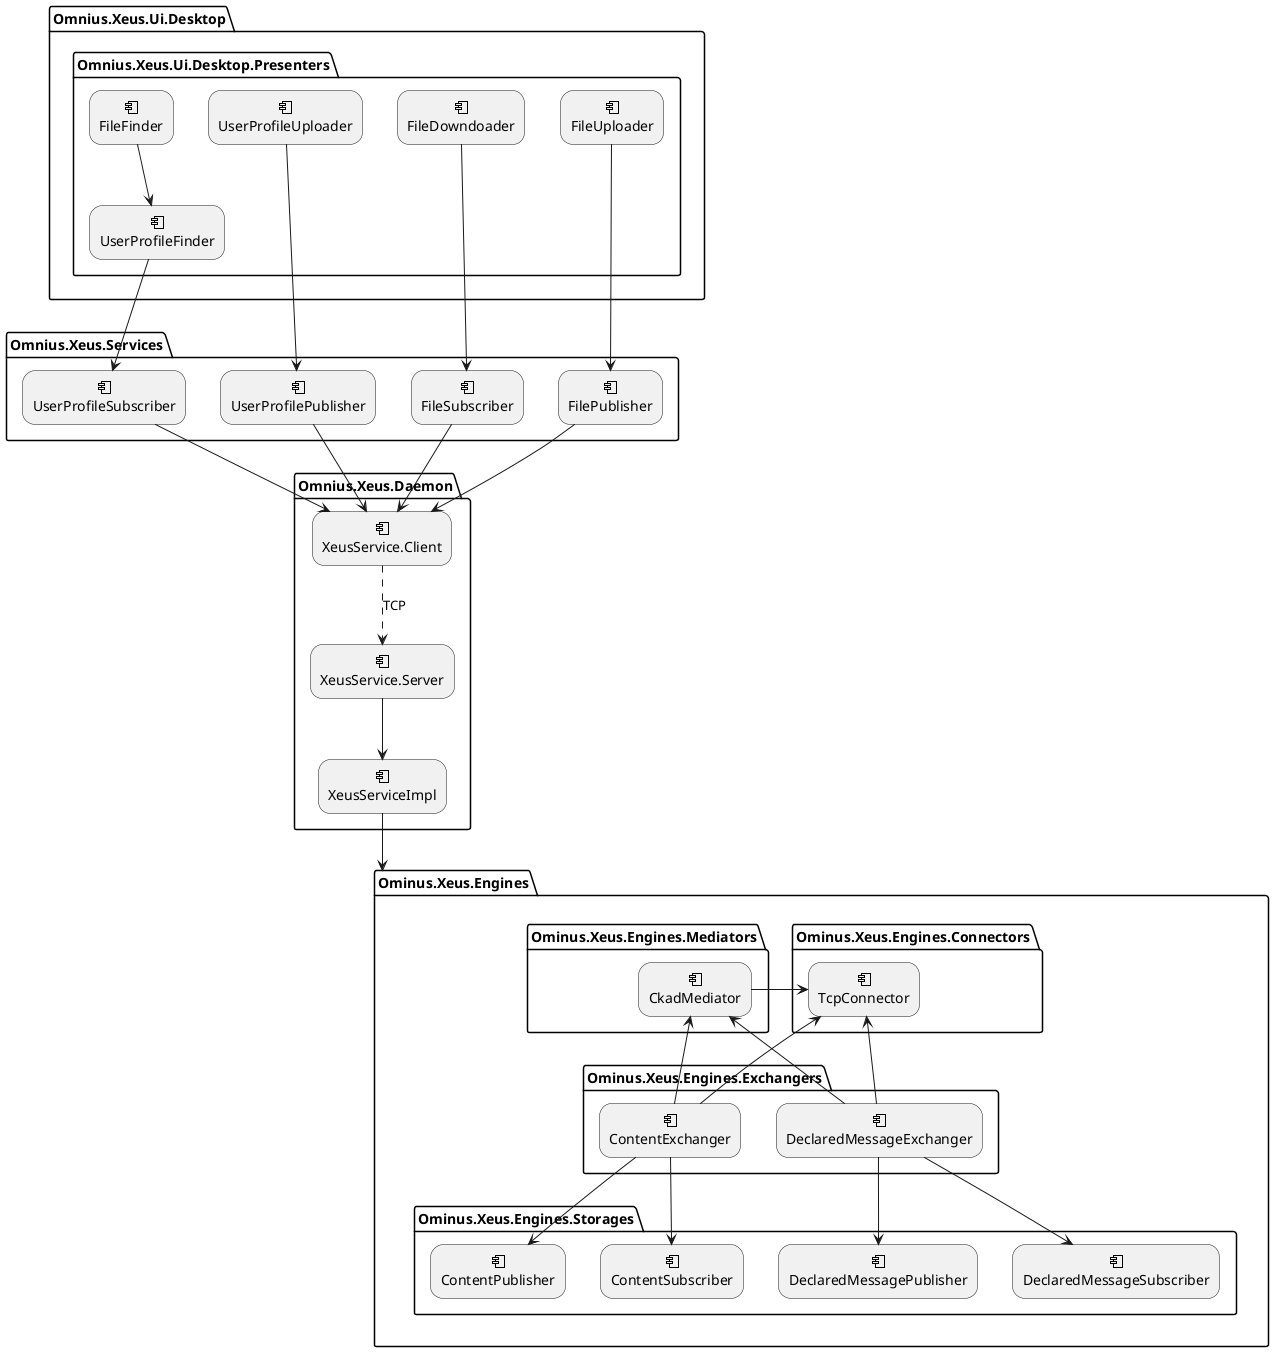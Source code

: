 @startuml

skinparam rectangle<<behavior>> {
	roundCorner 25
}
sprite $component jar:archimate/component

package Omnius.Xeus.Ui.Desktop {
    package Omnius.Xeus.Ui.Desktop.Presenters {
        rectangle UserProfileFinder <<$component>><<behavior>>
        rectangle UserProfileUploader <<$component>><<behavior>>
        rectangle FileFinder <<$component>><<behavior>>
        rectangle FileDowndoader <<$component>><<behavior>>
        rectangle FileUploader <<$component>><<behavior>>
    }
}

package Omnius.Xeus.Services {
    rectangle FilePublisher <<$component>><<behavior>>
    rectangle FileSubscriber <<$component>><<behavior>>
    rectangle UserProfilePublisher <<$component>><<behavior>>
    rectangle UserProfileSubscriber <<$component>><<behavior>>
}

package Omnius.Xeus.Daemon {
    rectangle XeusService.Client <<$component>><<behavior>>
    rectangle XeusService.Server <<$component>><<behavior>>
}

package Omnius.Xeus.Daemon {
    rectangle XeusServiceImpl <<$component>><<behavior>>
}

package Ominus.Xeus.Engines {
    package Ominus.Xeus.Engines.Connectors {
        rectangle TcpConnector <<$component>><<behavior>>
    }
    package Ominus.Xeus.Engines.Exchangers {
        rectangle ContentExchanger <<$component>><<behavior>>
        rectangle DeclaredMessageExchanger <<$component>><<behavior>>
    }
    package Ominus.Xeus.Engines.Mediators {
        rectangle CkadMediator <<$component>><<behavior>>
    }
    package Ominus.Xeus.Engines.Storages {
        rectangle ContentPublisher <<$component>><<behavior>>
        rectangle ContentSubscriber <<$component>><<behavior>>
        rectangle DeclaredMessagePublisher <<$component>><<behavior>>
        rectangle DeclaredMessageSubscriber <<$component>><<behavior>>
    }
}

UserProfileFinder -down-> UserProfileSubscriber
UserProfileUploader -down-> UserProfilePublisher
FileFinder -down-> UserProfileFinder
FileDowndoader -down-> FileSubscriber
FileUploader -down-> FilePublisher

FilePublisher -down-> XeusService.Client
FileSubscriber -down-> XeusService.Client
UserProfilePublisher -down-> XeusService.Client
UserProfileSubscriber -down-> XeusService.Client

XeusService.Client .down.> XeusService.Server : TCP

XeusService.Server -down-> XeusServiceImpl

XeusServiceImpl -down-> Ominus.Xeus.Engines

CkadMediator -left-> TcpConnector

ContentExchanger -up-> TcpConnector
ContentExchanger -up-> CkadMediator
ContentExchanger -down-> ContentPublisher
ContentExchanger -down-> ContentSubscriber

DeclaredMessageExchanger -up-> TcpConnector
DeclaredMessageExchanger -up-> CkadMediator
DeclaredMessageExchanger -down-> DeclaredMessagePublisher
DeclaredMessageExchanger -down-> DeclaredMessageSubscriber

@enduml
